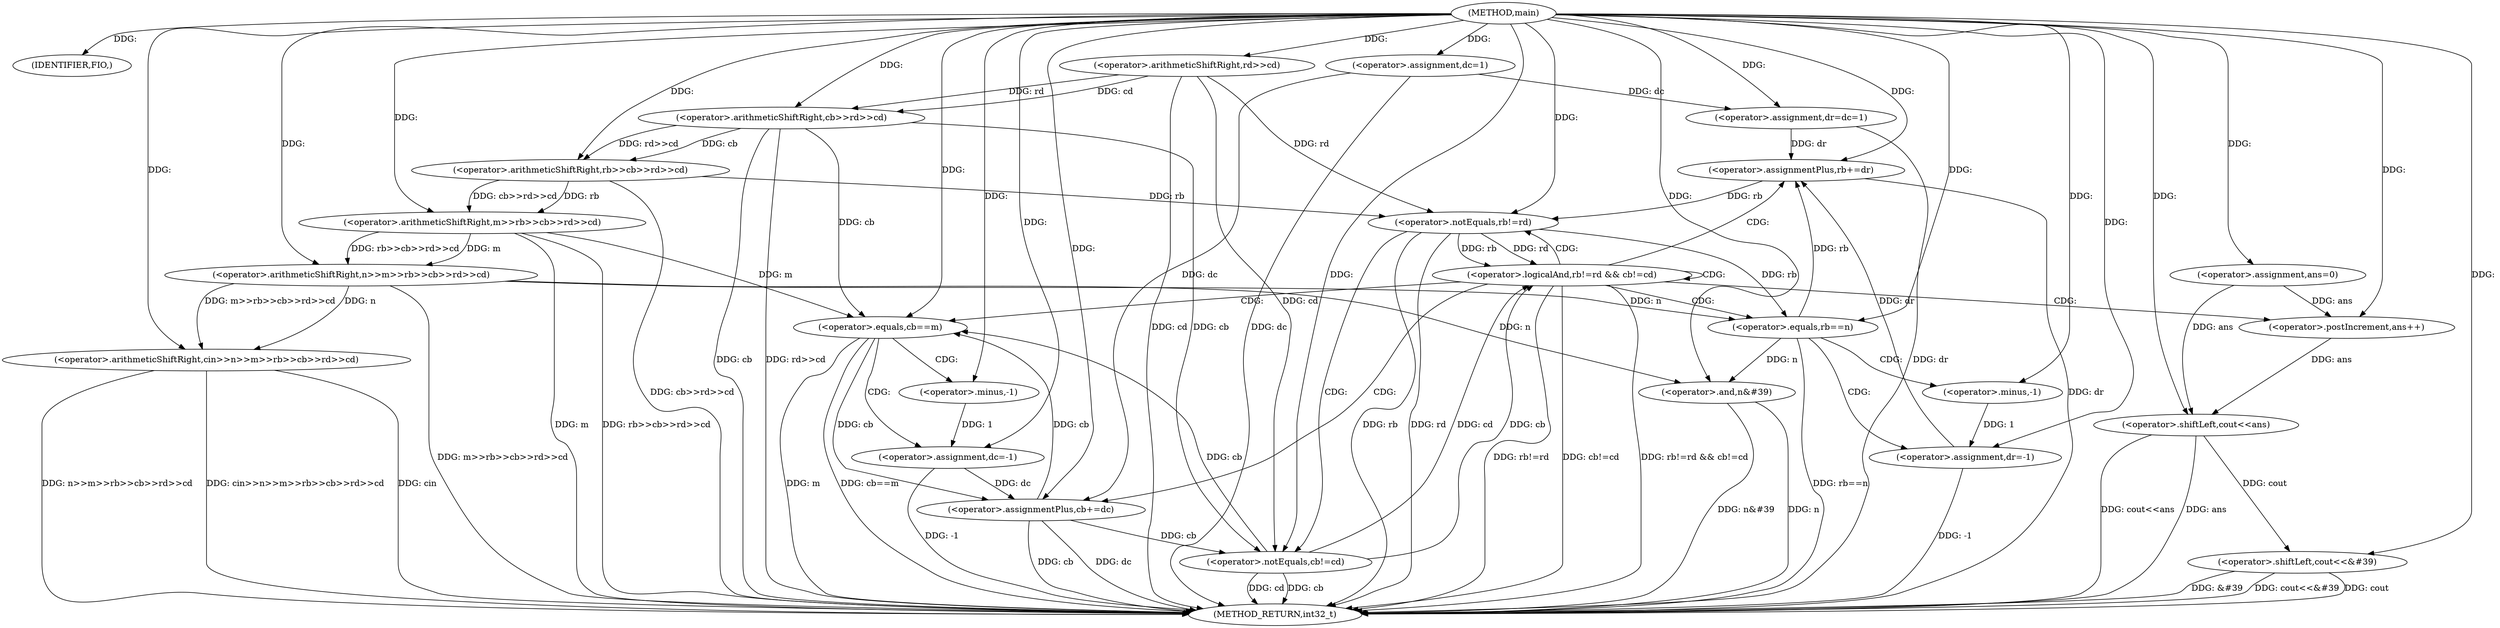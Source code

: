 digraph "main" {  
"1000130" [label = "(METHOD,main)" ]
"1000207" [label = "(METHOD_RETURN,int32_t)" ]
"1000132" [label = "(IDENTIFIER,FIO,)" ]
"1000140" [label = "(<operator>.arithmeticShiftRight,cin>>n>>m>>rb>>cb>>rd>>cd)" ]
"1000154" [label = "(<operator>.assignment,ans=0)" ]
"1000159" [label = "(<operator>.assignment,dr=dc=1)" ]
"1000197" [label = "(<operator>.shiftLeft,cout<<ans)" ]
"1000200" [label = "(<operator>.shiftLeft,cout<<&#39)" ]
"1000204" [label = "(<operator>.and,n&#39)" ]
"1000165" [label = "(<operator>.logicalAnd,rb!=rd && cb!=cd)" ]
"1000142" [label = "(<operator>.arithmeticShiftRight,n>>m>>rb>>cb>>rd>>cd)" ]
"1000161" [label = "(<operator>.assignment,dc=1)" ]
"1000189" [label = "(<operator>.assignmentPlus,rb+=dr)" ]
"1000192" [label = "(<operator>.assignmentPlus,cb+=dc)" ]
"1000195" [label = "(<operator>.postIncrement,ans++)" ]
"1000144" [label = "(<operator>.arithmeticShiftRight,m>>rb>>cb>>rd>>cd)" ]
"1000166" [label = "(<operator>.notEquals,rb!=rd)" ]
"1000169" [label = "(<operator>.notEquals,cb!=cd)" ]
"1000174" [label = "(<operator>.equals,rb==n)" ]
"1000177" [label = "(<operator>.assignment,dr=-1)" ]
"1000182" [label = "(<operator>.equals,cb==m)" ]
"1000185" [label = "(<operator>.assignment,dc=-1)" ]
"1000146" [label = "(<operator>.arithmeticShiftRight,rb>>cb>>rd>>cd)" ]
"1000148" [label = "(<operator>.arithmeticShiftRight,cb>>rd>>cd)" ]
"1000179" [label = "(<operator>.minus,-1)" ]
"1000187" [label = "(<operator>.minus,-1)" ]
"1000150" [label = "(<operator>.arithmeticShiftRight,rd>>cd)" ]
  "1000144" -> "1000207"  [ label = "DDG: m"] 
  "1000148" -> "1000207"  [ label = "DDG: cb"] 
  "1000150" -> "1000207"  [ label = "DDG: cd"] 
  "1000148" -> "1000207"  [ label = "DDG: rd>>cd"] 
  "1000146" -> "1000207"  [ label = "DDG: cb>>rd>>cd"] 
  "1000144" -> "1000207"  [ label = "DDG: rb>>cb>>rd>>cd"] 
  "1000142" -> "1000207"  [ label = "DDG: m>>rb>>cb>>rd>>cd"] 
  "1000140" -> "1000207"  [ label = "DDG: n>>m>>rb>>cb>>rd>>cd"] 
  "1000140" -> "1000207"  [ label = "DDG: cin>>n>>m>>rb>>cb>>rd>>cd"] 
  "1000159" -> "1000207"  [ label = "DDG: dr"] 
  "1000161" -> "1000207"  [ label = "DDG: dc"] 
  "1000166" -> "1000207"  [ label = "DDG: rb"] 
  "1000166" -> "1000207"  [ label = "DDG: rd"] 
  "1000165" -> "1000207"  [ label = "DDG: rb!=rd"] 
  "1000169" -> "1000207"  [ label = "DDG: cb"] 
  "1000169" -> "1000207"  [ label = "DDG: cd"] 
  "1000165" -> "1000207"  [ label = "DDG: cb!=cd"] 
  "1000165" -> "1000207"  [ label = "DDG: rb!=rd && cb!=cd"] 
  "1000197" -> "1000207"  [ label = "DDG: ans"] 
  "1000197" -> "1000207"  [ label = "DDG: cout<<ans"] 
  "1000200" -> "1000207"  [ label = "DDG: cout"] 
  "1000200" -> "1000207"  [ label = "DDG: &#39"] 
  "1000200" -> "1000207"  [ label = "DDG: cout<<&#39"] 
  "1000204" -> "1000207"  [ label = "DDG: n"] 
  "1000204" -> "1000207"  [ label = "DDG: n&#39"] 
  "1000174" -> "1000207"  [ label = "DDG: rb==n"] 
  "1000177" -> "1000207"  [ label = "DDG: -1"] 
  "1000182" -> "1000207"  [ label = "DDG: m"] 
  "1000182" -> "1000207"  [ label = "DDG: cb==m"] 
  "1000185" -> "1000207"  [ label = "DDG: -1"] 
  "1000189" -> "1000207"  [ label = "DDG: dr"] 
  "1000192" -> "1000207"  [ label = "DDG: cb"] 
  "1000192" -> "1000207"  [ label = "DDG: dc"] 
  "1000140" -> "1000207"  [ label = "DDG: cin"] 
  "1000130" -> "1000132"  [ label = "DDG: "] 
  "1000130" -> "1000154"  [ label = "DDG: "] 
  "1000130" -> "1000140"  [ label = "DDG: "] 
  "1000142" -> "1000140"  [ label = "DDG: n"] 
  "1000142" -> "1000140"  [ label = "DDG: m>>rb>>cb>>rd>>cd"] 
  "1000130" -> "1000159"  [ label = "DDG: "] 
  "1000161" -> "1000159"  [ label = "DDG: dc"] 
  "1000130" -> "1000197"  [ label = "DDG: "] 
  "1000154" -> "1000197"  [ label = "DDG: ans"] 
  "1000195" -> "1000197"  [ label = "DDG: ans"] 
  "1000197" -> "1000200"  [ label = "DDG: cout"] 
  "1000130" -> "1000200"  [ label = "DDG: "] 
  "1000142" -> "1000204"  [ label = "DDG: n"] 
  "1000174" -> "1000204"  [ label = "DDG: n"] 
  "1000130" -> "1000204"  [ label = "DDG: "] 
  "1000130" -> "1000142"  [ label = "DDG: "] 
  "1000144" -> "1000142"  [ label = "DDG: rb>>cb>>rd>>cd"] 
  "1000144" -> "1000142"  [ label = "DDG: m"] 
  "1000130" -> "1000161"  [ label = "DDG: "] 
  "1000166" -> "1000165"  [ label = "DDG: rd"] 
  "1000166" -> "1000165"  [ label = "DDG: rb"] 
  "1000169" -> "1000165"  [ label = "DDG: cb"] 
  "1000169" -> "1000165"  [ label = "DDG: cd"] 
  "1000159" -> "1000189"  [ label = "DDG: dr"] 
  "1000177" -> "1000189"  [ label = "DDG: dr"] 
  "1000130" -> "1000189"  [ label = "DDG: "] 
  "1000161" -> "1000192"  [ label = "DDG: dc"] 
  "1000185" -> "1000192"  [ label = "DDG: dc"] 
  "1000130" -> "1000192"  [ label = "DDG: "] 
  "1000130" -> "1000144"  [ label = "DDG: "] 
  "1000146" -> "1000144"  [ label = "DDG: cb>>rd>>cd"] 
  "1000146" -> "1000144"  [ label = "DDG: rb"] 
  "1000146" -> "1000166"  [ label = "DDG: rb"] 
  "1000189" -> "1000166"  [ label = "DDG: rb"] 
  "1000130" -> "1000166"  [ label = "DDG: "] 
  "1000150" -> "1000166"  [ label = "DDG: rd"] 
  "1000148" -> "1000169"  [ label = "DDG: cb"] 
  "1000192" -> "1000169"  [ label = "DDG: cb"] 
  "1000130" -> "1000169"  [ label = "DDG: "] 
  "1000150" -> "1000169"  [ label = "DDG: cd"] 
  "1000179" -> "1000177"  [ label = "DDG: 1"] 
  "1000187" -> "1000185"  [ label = "DDG: 1"] 
  "1000174" -> "1000189"  [ label = "DDG: rb"] 
  "1000182" -> "1000192"  [ label = "DDG: cb"] 
  "1000154" -> "1000195"  [ label = "DDG: ans"] 
  "1000130" -> "1000195"  [ label = "DDG: "] 
  "1000130" -> "1000146"  [ label = "DDG: "] 
  "1000148" -> "1000146"  [ label = "DDG: rd>>cd"] 
  "1000148" -> "1000146"  [ label = "DDG: cb"] 
  "1000166" -> "1000174"  [ label = "DDG: rb"] 
  "1000130" -> "1000174"  [ label = "DDG: "] 
  "1000142" -> "1000174"  [ label = "DDG: n"] 
  "1000130" -> "1000177"  [ label = "DDG: "] 
  "1000148" -> "1000182"  [ label = "DDG: cb"] 
  "1000169" -> "1000182"  [ label = "DDG: cb"] 
  "1000192" -> "1000182"  [ label = "DDG: cb"] 
  "1000130" -> "1000182"  [ label = "DDG: "] 
  "1000144" -> "1000182"  [ label = "DDG: m"] 
  "1000130" -> "1000185"  [ label = "DDG: "] 
  "1000130" -> "1000148"  [ label = "DDG: "] 
  "1000150" -> "1000148"  [ label = "DDG: rd"] 
  "1000150" -> "1000148"  [ label = "DDG: cd"] 
  "1000130" -> "1000179"  [ label = "DDG: "] 
  "1000130" -> "1000187"  [ label = "DDG: "] 
  "1000130" -> "1000150"  [ label = "DDG: "] 
  "1000165" -> "1000174"  [ label = "CDG: "] 
  "1000165" -> "1000182"  [ label = "CDG: "] 
  "1000165" -> "1000195"  [ label = "CDG: "] 
  "1000165" -> "1000192"  [ label = "CDG: "] 
  "1000165" -> "1000166"  [ label = "CDG: "] 
  "1000165" -> "1000165"  [ label = "CDG: "] 
  "1000165" -> "1000189"  [ label = "CDG: "] 
  "1000166" -> "1000169"  [ label = "CDG: "] 
  "1000174" -> "1000179"  [ label = "CDG: "] 
  "1000174" -> "1000177"  [ label = "CDG: "] 
  "1000182" -> "1000187"  [ label = "CDG: "] 
  "1000182" -> "1000185"  [ label = "CDG: "] 
}
